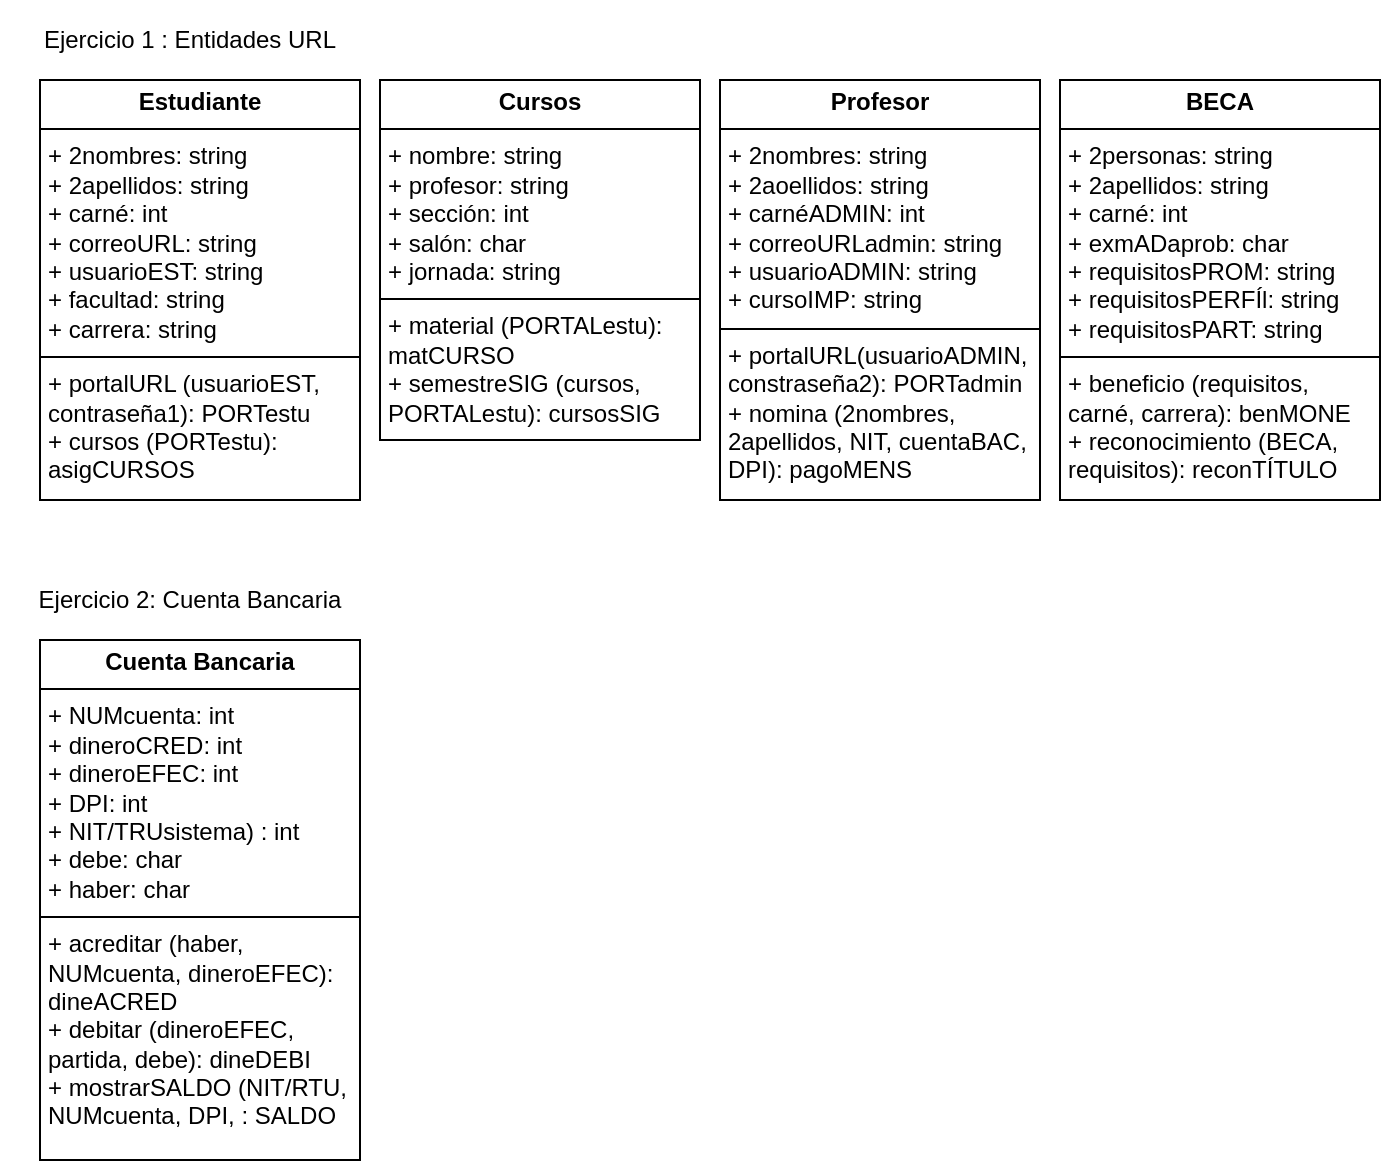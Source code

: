 <mxfile version="24.0.5" type="device">
  <diagram name="Página-1" id="VfvDI8i0K3FbErWmQ5yt">
    <mxGraphModel dx="1230" dy="570" grid="1" gridSize="10" guides="1" tooltips="1" connect="1" arrows="1" fold="1" page="1" pageScale="1" pageWidth="827" pageHeight="1169" math="0" shadow="0">
      <root>
        <mxCell id="0" />
        <mxCell id="1" parent="0" />
        <mxCell id="bnD22LkvFT6NsWKDqmHr-1" value="&lt;p style=&quot;margin:0px;margin-top:4px;text-align:center;&quot;&gt;&lt;b&gt;Estudiante&lt;/b&gt;&lt;/p&gt;&lt;hr size=&quot;1&quot; style=&quot;border-style:solid;&quot;&gt;&lt;p style=&quot;margin:0px;margin-left:4px;&quot;&gt;+ 2nombres: string&lt;/p&gt;&lt;p style=&quot;margin:0px;margin-left:4px;&quot;&gt;+ 2apellidos: string&lt;/p&gt;&lt;p style=&quot;margin:0px;margin-left:4px;&quot;&gt;+ carné: int&lt;/p&gt;&lt;p style=&quot;margin:0px;margin-left:4px;&quot;&gt;+ correoURL: string&lt;/p&gt;&lt;p style=&quot;margin:0px;margin-left:4px;&quot;&gt;+ usuarioEST: string&lt;/p&gt;&lt;p style=&quot;margin:0px;margin-left:4px;&quot;&gt;+ facultad: string&lt;/p&gt;&lt;p style=&quot;margin:0px;margin-left:4px;&quot;&gt;+ carrera: string&lt;/p&gt;&lt;hr size=&quot;1&quot; style=&quot;border-style:solid;&quot;&gt;&lt;p style=&quot;margin:0px;margin-left:4px;&quot;&gt;&lt;span style=&quot;background-color: initial;&quot;&gt;+ portalURL (usuarioEST, contraseña1): PORTestu&lt;/span&gt;&lt;br&gt;&lt;/p&gt;&lt;p style=&quot;margin:0px;margin-left:4px;&quot;&gt;&lt;span style=&quot;background-color: initial;&quot;&gt;+ cursos (PORTestu): asigCURSOS&lt;/span&gt;&lt;/p&gt;" style="verticalAlign=top;align=left;overflow=fill;html=1;whiteSpace=wrap;" vertex="1" parent="1">
          <mxGeometry x="20" y="40" width="160" height="210" as="geometry" />
        </mxCell>
        <mxCell id="bnD22LkvFT6NsWKDqmHr-6" value="&lt;p style=&quot;margin:0px;margin-top:4px;text-align:center;&quot;&gt;&lt;b&gt;Cursos&lt;/b&gt;&lt;/p&gt;&lt;hr size=&quot;1&quot; style=&quot;border-style:solid;&quot;&gt;&lt;p style=&quot;margin:0px;margin-left:4px;&quot;&gt;+ nombre: string&lt;/p&gt;&lt;p style=&quot;margin:0px;margin-left:4px;&quot;&gt;+ profesor: string&lt;/p&gt;&lt;p style=&quot;margin:0px;margin-left:4px;&quot;&gt;+ sección: int&lt;/p&gt;&lt;p style=&quot;margin:0px;margin-left:4px;&quot;&gt;+ salón: char&lt;/p&gt;&lt;p style=&quot;margin:0px;margin-left:4px;&quot;&gt;+ jornada: string&lt;/p&gt;&lt;hr size=&quot;1&quot; style=&quot;border-style:solid;&quot;&gt;&lt;p style=&quot;margin:0px;margin-left:4px;&quot;&gt;&lt;span style=&quot;background-color: initial;&quot;&gt;+ material (PORTALestu): matCURSO&lt;/span&gt;&lt;br&gt;&lt;/p&gt;&lt;p style=&quot;margin:0px;margin-left:4px;&quot;&gt;+ semestreSIG (cursos, PORTALestu): cursosSIG&lt;/p&gt;" style="verticalAlign=top;align=left;overflow=fill;html=1;whiteSpace=wrap;" vertex="1" parent="1">
          <mxGeometry x="190" y="40" width="160" height="180" as="geometry" />
        </mxCell>
        <mxCell id="bnD22LkvFT6NsWKDqmHr-7" value="&lt;p style=&quot;margin:0px;margin-top:4px;text-align:center;&quot;&gt;&lt;b&gt;Profesor&lt;/b&gt;&lt;/p&gt;&lt;hr size=&quot;1&quot; style=&quot;border-style:solid;&quot;&gt;&lt;p style=&quot;margin:0px;margin-left:4px;&quot;&gt;+ 2nombres: string&lt;/p&gt;&lt;p style=&quot;margin:0px;margin-left:4px;&quot;&gt;&lt;span style=&quot;background-color: initial;&quot;&gt;+ 2aoellidos: string&lt;/span&gt;&lt;/p&gt;&lt;p style=&quot;margin:0px;margin-left:4px;&quot;&gt;&lt;span style=&quot;background-color: initial;&quot;&gt;+ carnéADMIN: int&lt;/span&gt;&lt;/p&gt;&lt;p style=&quot;margin:0px;margin-left:4px;&quot;&gt;&lt;span style=&quot;background-color: initial;&quot;&gt;+ correoURLadmin: string&lt;/span&gt;&lt;/p&gt;&lt;p style=&quot;margin:0px;margin-left:4px;&quot;&gt;&lt;span style=&quot;background-color: initial;&quot;&gt;+ usuarioADMIN: string&lt;/span&gt;&lt;/p&gt;&lt;p style=&quot;margin:0px;margin-left:4px;&quot;&gt;&lt;span style=&quot;background-color: initial;&quot;&gt;+ cursoIMP: string&lt;/span&gt;&lt;/p&gt;&lt;hr size=&quot;1&quot; style=&quot;border-style:solid;&quot;&gt;&lt;p style=&quot;margin:0px;margin-left:4px;&quot;&gt;+ portalURL(usuarioADMIN, constraseña2): PORTadmin&lt;/p&gt;&lt;p style=&quot;margin:0px;margin-left:4px;&quot;&gt;+ nomina (2nombres, 2apellidos, NIT, cuentaBAC, DPI): pagoMENS&lt;/p&gt;" style="verticalAlign=top;align=left;overflow=fill;html=1;whiteSpace=wrap;" vertex="1" parent="1">
          <mxGeometry x="360" y="40" width="160" height="210" as="geometry" />
        </mxCell>
        <mxCell id="bnD22LkvFT6NsWKDqmHr-8" value="&lt;p style=&quot;margin:0px;margin-top:4px;text-align:center;&quot;&gt;&lt;b&gt;BECA&lt;/b&gt;&lt;/p&gt;&lt;hr size=&quot;1&quot; style=&quot;border-style:solid;&quot;&gt;&lt;p style=&quot;margin:0px;margin-left:4px;&quot;&gt;+ 2personas: string&lt;/p&gt;&lt;p style=&quot;margin:0px;margin-left:4px;&quot;&gt;+ 2apellidos: string&lt;/p&gt;&lt;p style=&quot;margin:0px;margin-left:4px;&quot;&gt;+ carné: int&lt;/p&gt;&lt;p style=&quot;margin:0px;margin-left:4px;&quot;&gt;+ exmADaprob: char&lt;/p&gt;&lt;p style=&quot;margin:0px;margin-left:4px;&quot;&gt;+ requisitosPROM: string&lt;/p&gt;&lt;p style=&quot;margin:0px;margin-left:4px;&quot;&gt;+ requisitosPERFÍl: string&lt;/p&gt;&lt;p style=&quot;margin:0px;margin-left:4px;&quot;&gt;+ requisitosPART: string&lt;/p&gt;&lt;hr size=&quot;1&quot; style=&quot;border-style:solid;&quot;&gt;&lt;p style=&quot;margin:0px;margin-left:4px;&quot;&gt;&lt;span style=&quot;background-color: initial;&quot;&gt;+ beneficio (requisitos, carné, carrera): benMONE&lt;/span&gt;&lt;br&gt;&lt;/p&gt;&lt;p style=&quot;margin:0px;margin-left:4px;&quot;&gt;+ reconocimiento (BECA, requisitos): reconTÍTULO&lt;/p&gt;" style="verticalAlign=top;align=left;overflow=fill;html=1;whiteSpace=wrap;" vertex="1" parent="1">
          <mxGeometry x="530" y="40" width="160" height="210" as="geometry" />
        </mxCell>
        <mxCell id="bnD22LkvFT6NsWKDqmHr-10" value="Ejercicio 1 : Entidades URL" style="text;html=1;align=center;verticalAlign=middle;whiteSpace=wrap;rounded=0;" vertex="1" parent="1">
          <mxGeometry width="190" height="40" as="geometry" />
        </mxCell>
        <mxCell id="bnD22LkvFT6NsWKDqmHr-11" value="Ejercicio 2: Cuenta Bancaria" style="text;html=1;align=center;verticalAlign=middle;whiteSpace=wrap;rounded=0;" vertex="1" parent="1">
          <mxGeometry y="280" width="190" height="40" as="geometry" />
        </mxCell>
        <mxCell id="bnD22LkvFT6NsWKDqmHr-14" value="&lt;p style=&quot;margin:0px;margin-top:4px;text-align:center;&quot;&gt;&lt;b&gt;Cuenta Bancaria&lt;/b&gt;&lt;/p&gt;&lt;hr size=&quot;1&quot; style=&quot;border-style:solid;&quot;&gt;&lt;p style=&quot;margin:0px;margin-left:4px;&quot;&gt;+ NUMcuenta: int&lt;/p&gt;&lt;p style=&quot;margin:0px;margin-left:4px;&quot;&gt;+ dineroCRED: int&lt;/p&gt;&lt;p style=&quot;margin:0px;margin-left:4px;&quot;&gt;+ dineroEFEC: int&lt;/p&gt;&lt;p style=&quot;margin:0px;margin-left:4px;&quot;&gt;+ DPI: int&lt;/p&gt;&lt;p style=&quot;margin:0px;margin-left:4px;&quot;&gt;+ NIT/TRUsistema) : int&lt;/p&gt;&lt;p style=&quot;margin:0px;margin-left:4px;&quot;&gt;+ debe: char&lt;/p&gt;&lt;p style=&quot;margin:0px;margin-left:4px;&quot;&gt;+ haber: char&lt;/p&gt;&lt;hr size=&quot;1&quot; style=&quot;border-style:solid;&quot;&gt;&lt;p style=&quot;margin:0px;margin-left:4px;&quot;&gt;+ acreditar (haber, NUMcuenta, dineroEFEC): dineACRED&lt;/p&gt;&lt;p style=&quot;margin:0px;margin-left:4px;&quot;&gt;+ debitar (dineroEFEC, partida, debe): dineDEBI&lt;/p&gt;&lt;p style=&quot;margin:0px;margin-left:4px;&quot;&gt;+ mostrarSALDO (NIT/RTU, NUMcuenta, DPI, : SALDO&lt;/p&gt;&lt;p style=&quot;margin:0px;margin-left:4px;&quot;&gt;&lt;br&gt;&lt;/p&gt;" style="verticalAlign=top;align=left;overflow=fill;html=1;whiteSpace=wrap;" vertex="1" parent="1">
          <mxGeometry x="20" y="320" width="160" height="260" as="geometry" />
        </mxCell>
      </root>
    </mxGraphModel>
  </diagram>
</mxfile>
